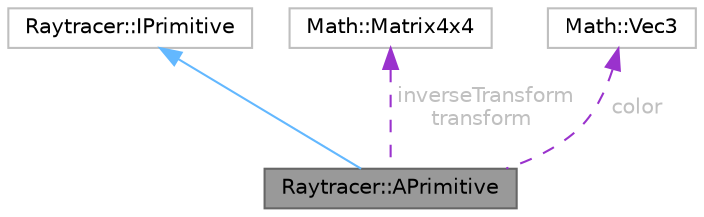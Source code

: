 digraph "Raytracer::APrimitive"
{
 // LATEX_PDF_SIZE
  bgcolor="transparent";
  edge [fontname=Helvetica,fontsize=10,labelfontname=Helvetica,labelfontsize=10];
  node [fontname=Helvetica,fontsize=10,shape=box,height=0.2,width=0.4];
  Node1 [id="Node000001",label="Raytracer::APrimitive",height=0.2,width=0.4,color="gray40", fillcolor="grey60", style="filled", fontcolor="black",tooltip=" "];
  Node2 -> Node1 [id="edge1_Node000001_Node000002",dir="back",color="steelblue1",style="solid",tooltip=" "];
  Node2 [id="Node000002",label="Raytracer::IPrimitive",height=0.2,width=0.4,color="grey75", fillcolor="white", style="filled",URL="$classRaytracer_1_1IPrimitive.html",tooltip=" "];
  Node3 -> Node1 [id="edge2_Node000001_Node000003",dir="back",color="darkorchid3",style="dashed",tooltip=" ",label=" inverseTransform\ntransform",fontcolor="grey" ];
  Node3 [id="Node000003",label="Math::Matrix4x4",height=0.2,width=0.4,color="grey75", fillcolor="white", style="filled",URL="$classMath_1_1Matrix4x4.html",tooltip=" "];
  Node4 -> Node1 [id="edge3_Node000001_Node000004",dir="back",color="darkorchid3",style="dashed",tooltip=" ",label=" color",fontcolor="grey" ];
  Node4 [id="Node000004",label="Math::Vec3",height=0.2,width=0.4,color="grey75", fillcolor="white", style="filled",URL="$structMath_1_1Vec3.html",tooltip=" "];
}
